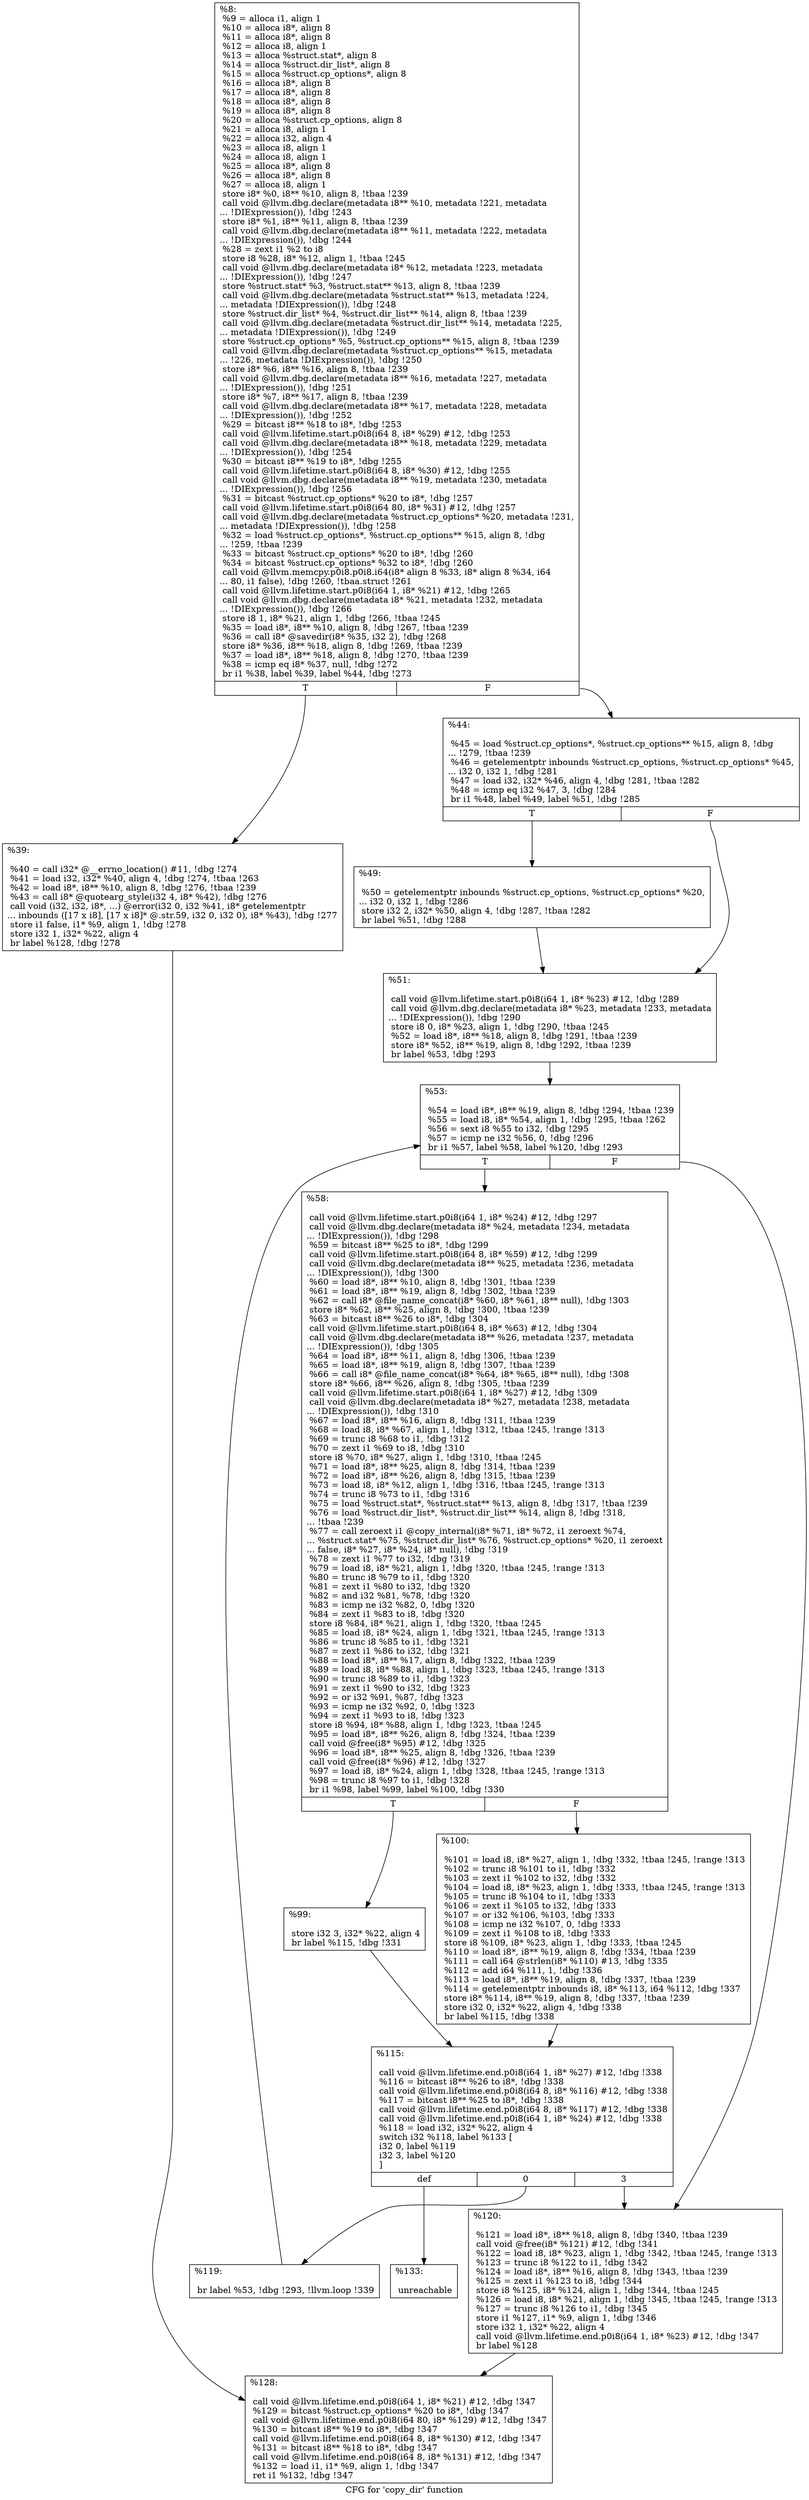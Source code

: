 digraph "CFG for 'copy_dir' function" {
	label="CFG for 'copy_dir' function";

	Node0x2612900 [shape=record,label="{%8:\l  %9 = alloca i1, align 1\l  %10 = alloca i8*, align 8\l  %11 = alloca i8*, align 8\l  %12 = alloca i8, align 1\l  %13 = alloca %struct.stat*, align 8\l  %14 = alloca %struct.dir_list*, align 8\l  %15 = alloca %struct.cp_options*, align 8\l  %16 = alloca i8*, align 8\l  %17 = alloca i8*, align 8\l  %18 = alloca i8*, align 8\l  %19 = alloca i8*, align 8\l  %20 = alloca %struct.cp_options, align 8\l  %21 = alloca i8, align 1\l  %22 = alloca i32, align 4\l  %23 = alloca i8, align 1\l  %24 = alloca i8, align 1\l  %25 = alloca i8*, align 8\l  %26 = alloca i8*, align 8\l  %27 = alloca i8, align 1\l  store i8* %0, i8** %10, align 8, !tbaa !239\l  call void @llvm.dbg.declare(metadata i8** %10, metadata !221, metadata\l... !DIExpression()), !dbg !243\l  store i8* %1, i8** %11, align 8, !tbaa !239\l  call void @llvm.dbg.declare(metadata i8** %11, metadata !222, metadata\l... !DIExpression()), !dbg !244\l  %28 = zext i1 %2 to i8\l  store i8 %28, i8* %12, align 1, !tbaa !245\l  call void @llvm.dbg.declare(metadata i8* %12, metadata !223, metadata\l... !DIExpression()), !dbg !247\l  store %struct.stat* %3, %struct.stat** %13, align 8, !tbaa !239\l  call void @llvm.dbg.declare(metadata %struct.stat** %13, metadata !224,\l... metadata !DIExpression()), !dbg !248\l  store %struct.dir_list* %4, %struct.dir_list** %14, align 8, !tbaa !239\l  call void @llvm.dbg.declare(metadata %struct.dir_list** %14, metadata !225,\l... metadata !DIExpression()), !dbg !249\l  store %struct.cp_options* %5, %struct.cp_options** %15, align 8, !tbaa !239\l  call void @llvm.dbg.declare(metadata %struct.cp_options** %15, metadata\l... !226, metadata !DIExpression()), !dbg !250\l  store i8* %6, i8** %16, align 8, !tbaa !239\l  call void @llvm.dbg.declare(metadata i8** %16, metadata !227, metadata\l... !DIExpression()), !dbg !251\l  store i8* %7, i8** %17, align 8, !tbaa !239\l  call void @llvm.dbg.declare(metadata i8** %17, metadata !228, metadata\l... !DIExpression()), !dbg !252\l  %29 = bitcast i8** %18 to i8*, !dbg !253\l  call void @llvm.lifetime.start.p0i8(i64 8, i8* %29) #12, !dbg !253\l  call void @llvm.dbg.declare(metadata i8** %18, metadata !229, metadata\l... !DIExpression()), !dbg !254\l  %30 = bitcast i8** %19 to i8*, !dbg !255\l  call void @llvm.lifetime.start.p0i8(i64 8, i8* %30) #12, !dbg !255\l  call void @llvm.dbg.declare(metadata i8** %19, metadata !230, metadata\l... !DIExpression()), !dbg !256\l  %31 = bitcast %struct.cp_options* %20 to i8*, !dbg !257\l  call void @llvm.lifetime.start.p0i8(i64 80, i8* %31) #12, !dbg !257\l  call void @llvm.dbg.declare(metadata %struct.cp_options* %20, metadata !231,\l... metadata !DIExpression()), !dbg !258\l  %32 = load %struct.cp_options*, %struct.cp_options** %15, align 8, !dbg\l... !259, !tbaa !239\l  %33 = bitcast %struct.cp_options* %20 to i8*, !dbg !260\l  %34 = bitcast %struct.cp_options* %32 to i8*, !dbg !260\l  call void @llvm.memcpy.p0i8.p0i8.i64(i8* align 8 %33, i8* align 8 %34, i64\l... 80, i1 false), !dbg !260, !tbaa.struct !261\l  call void @llvm.lifetime.start.p0i8(i64 1, i8* %21) #12, !dbg !265\l  call void @llvm.dbg.declare(metadata i8* %21, metadata !232, metadata\l... !DIExpression()), !dbg !266\l  store i8 1, i8* %21, align 1, !dbg !266, !tbaa !245\l  %35 = load i8*, i8** %10, align 8, !dbg !267, !tbaa !239\l  %36 = call i8* @savedir(i8* %35, i32 2), !dbg !268\l  store i8* %36, i8** %18, align 8, !dbg !269, !tbaa !239\l  %37 = load i8*, i8** %18, align 8, !dbg !270, !tbaa !239\l  %38 = icmp eq i8* %37, null, !dbg !272\l  br i1 %38, label %39, label %44, !dbg !273\l|{<s0>T|<s1>F}}"];
	Node0x2612900:s0 -> Node0x2614010;
	Node0x2612900:s1 -> Node0x2615c50;
	Node0x2614010 [shape=record,label="{%39:\l\l  %40 = call i32* @__errno_location() #11, !dbg !274\l  %41 = load i32, i32* %40, align 4, !dbg !274, !tbaa !263\l  %42 = load i8*, i8** %10, align 8, !dbg !276, !tbaa !239\l  %43 = call i8* @quotearg_style(i32 4, i8* %42), !dbg !276\l  call void (i32, i32, i8*, ...) @error(i32 0, i32 %41, i8* getelementptr\l... inbounds ([17 x i8], [17 x i8]* @.str.59, i32 0, i32 0), i8* %43), !dbg !277\l  store i1 false, i1* %9, align 1, !dbg !278\l  store i32 1, i32* %22, align 4\l  br label %128, !dbg !278\l}"];
	Node0x2614010 -> Node0x2615f70;
	Node0x2615c50 [shape=record,label="{%44:\l\l  %45 = load %struct.cp_options*, %struct.cp_options** %15, align 8, !dbg\l... !279, !tbaa !239\l  %46 = getelementptr inbounds %struct.cp_options, %struct.cp_options* %45,\l... i32 0, i32 1, !dbg !281\l  %47 = load i32, i32* %46, align 4, !dbg !281, !tbaa !282\l  %48 = icmp eq i32 %47, 3, !dbg !284\l  br i1 %48, label %49, label %51, !dbg !285\l|{<s0>T|<s1>F}}"];
	Node0x2615c50:s0 -> Node0x2615ca0;
	Node0x2615c50:s1 -> Node0x2615cf0;
	Node0x2615ca0 [shape=record,label="{%49:\l\l  %50 = getelementptr inbounds %struct.cp_options, %struct.cp_options* %20,\l... i32 0, i32 1, !dbg !286\l  store i32 2, i32* %50, align 4, !dbg !287, !tbaa !282\l  br label %51, !dbg !288\l}"];
	Node0x2615ca0 -> Node0x2615cf0;
	Node0x2615cf0 [shape=record,label="{%51:\l\l  call void @llvm.lifetime.start.p0i8(i64 1, i8* %23) #12, !dbg !289\l  call void @llvm.dbg.declare(metadata i8* %23, metadata !233, metadata\l... !DIExpression()), !dbg !290\l  store i8 0, i8* %23, align 1, !dbg !290, !tbaa !245\l  %52 = load i8*, i8** %18, align 8, !dbg !291, !tbaa !239\l  store i8* %52, i8** %19, align 8, !dbg !292, !tbaa !239\l  br label %53, !dbg !293\l}"];
	Node0x2615cf0 -> Node0x2615d40;
	Node0x2615d40 [shape=record,label="{%53:\l\l  %54 = load i8*, i8** %19, align 8, !dbg !294, !tbaa !239\l  %55 = load i8, i8* %54, align 1, !dbg !295, !tbaa !262\l  %56 = sext i8 %55 to i32, !dbg !295\l  %57 = icmp ne i32 %56, 0, !dbg !296\l  br i1 %57, label %58, label %120, !dbg !293\l|{<s0>T|<s1>F}}"];
	Node0x2615d40:s0 -> Node0x2615d90;
	Node0x2615d40:s1 -> Node0x2615f20;
	Node0x2615d90 [shape=record,label="{%58:\l\l  call void @llvm.lifetime.start.p0i8(i64 1, i8* %24) #12, !dbg !297\l  call void @llvm.dbg.declare(metadata i8* %24, metadata !234, metadata\l... !DIExpression()), !dbg !298\l  %59 = bitcast i8** %25 to i8*, !dbg !299\l  call void @llvm.lifetime.start.p0i8(i64 8, i8* %59) #12, !dbg !299\l  call void @llvm.dbg.declare(metadata i8** %25, metadata !236, metadata\l... !DIExpression()), !dbg !300\l  %60 = load i8*, i8** %10, align 8, !dbg !301, !tbaa !239\l  %61 = load i8*, i8** %19, align 8, !dbg !302, !tbaa !239\l  %62 = call i8* @file_name_concat(i8* %60, i8* %61, i8** null), !dbg !303\l  store i8* %62, i8** %25, align 8, !dbg !300, !tbaa !239\l  %63 = bitcast i8** %26 to i8*, !dbg !304\l  call void @llvm.lifetime.start.p0i8(i64 8, i8* %63) #12, !dbg !304\l  call void @llvm.dbg.declare(metadata i8** %26, metadata !237, metadata\l... !DIExpression()), !dbg !305\l  %64 = load i8*, i8** %11, align 8, !dbg !306, !tbaa !239\l  %65 = load i8*, i8** %19, align 8, !dbg !307, !tbaa !239\l  %66 = call i8* @file_name_concat(i8* %64, i8* %65, i8** null), !dbg !308\l  store i8* %66, i8** %26, align 8, !dbg !305, !tbaa !239\l  call void @llvm.lifetime.start.p0i8(i64 1, i8* %27) #12, !dbg !309\l  call void @llvm.dbg.declare(metadata i8* %27, metadata !238, metadata\l... !DIExpression()), !dbg !310\l  %67 = load i8*, i8** %16, align 8, !dbg !311, !tbaa !239\l  %68 = load i8, i8* %67, align 1, !dbg !312, !tbaa !245, !range !313\l  %69 = trunc i8 %68 to i1, !dbg !312\l  %70 = zext i1 %69 to i8, !dbg !310\l  store i8 %70, i8* %27, align 1, !dbg !310, !tbaa !245\l  %71 = load i8*, i8** %25, align 8, !dbg !314, !tbaa !239\l  %72 = load i8*, i8** %26, align 8, !dbg !315, !tbaa !239\l  %73 = load i8, i8* %12, align 1, !dbg !316, !tbaa !245, !range !313\l  %74 = trunc i8 %73 to i1, !dbg !316\l  %75 = load %struct.stat*, %struct.stat** %13, align 8, !dbg !317, !tbaa !239\l  %76 = load %struct.dir_list*, %struct.dir_list** %14, align 8, !dbg !318,\l... !tbaa !239\l  %77 = call zeroext i1 @copy_internal(i8* %71, i8* %72, i1 zeroext %74,\l... %struct.stat* %75, %struct.dir_list* %76, %struct.cp_options* %20, i1 zeroext\l... false, i8* %27, i8* %24, i8* null), !dbg !319\l  %78 = zext i1 %77 to i32, !dbg !319\l  %79 = load i8, i8* %21, align 1, !dbg !320, !tbaa !245, !range !313\l  %80 = trunc i8 %79 to i1, !dbg !320\l  %81 = zext i1 %80 to i32, !dbg !320\l  %82 = and i32 %81, %78, !dbg !320\l  %83 = icmp ne i32 %82, 0, !dbg !320\l  %84 = zext i1 %83 to i8, !dbg !320\l  store i8 %84, i8* %21, align 1, !dbg !320, !tbaa !245\l  %85 = load i8, i8* %24, align 1, !dbg !321, !tbaa !245, !range !313\l  %86 = trunc i8 %85 to i1, !dbg !321\l  %87 = zext i1 %86 to i32, !dbg !321\l  %88 = load i8*, i8** %17, align 8, !dbg !322, !tbaa !239\l  %89 = load i8, i8* %88, align 1, !dbg !323, !tbaa !245, !range !313\l  %90 = trunc i8 %89 to i1, !dbg !323\l  %91 = zext i1 %90 to i32, !dbg !323\l  %92 = or i32 %91, %87, !dbg !323\l  %93 = icmp ne i32 %92, 0, !dbg !323\l  %94 = zext i1 %93 to i8, !dbg !323\l  store i8 %94, i8* %88, align 1, !dbg !323, !tbaa !245\l  %95 = load i8*, i8** %26, align 8, !dbg !324, !tbaa !239\l  call void @free(i8* %95) #12, !dbg !325\l  %96 = load i8*, i8** %25, align 8, !dbg !326, !tbaa !239\l  call void @free(i8* %96) #12, !dbg !327\l  %97 = load i8, i8* %24, align 1, !dbg !328, !tbaa !245, !range !313\l  %98 = trunc i8 %97 to i1, !dbg !328\l  br i1 %98, label %99, label %100, !dbg !330\l|{<s0>T|<s1>F}}"];
	Node0x2615d90:s0 -> Node0x2615de0;
	Node0x2615d90:s1 -> Node0x2615e30;
	Node0x2615de0 [shape=record,label="{%99:\l\l  store i32 3, i32* %22, align 4\l  br label %115, !dbg !331\l}"];
	Node0x2615de0 -> Node0x2615e80;
	Node0x2615e30 [shape=record,label="{%100:\l\l  %101 = load i8, i8* %27, align 1, !dbg !332, !tbaa !245, !range !313\l  %102 = trunc i8 %101 to i1, !dbg !332\l  %103 = zext i1 %102 to i32, !dbg !332\l  %104 = load i8, i8* %23, align 1, !dbg !333, !tbaa !245, !range !313\l  %105 = trunc i8 %104 to i1, !dbg !333\l  %106 = zext i1 %105 to i32, !dbg !333\l  %107 = or i32 %106, %103, !dbg !333\l  %108 = icmp ne i32 %107, 0, !dbg !333\l  %109 = zext i1 %108 to i8, !dbg !333\l  store i8 %109, i8* %23, align 1, !dbg !333, !tbaa !245\l  %110 = load i8*, i8** %19, align 8, !dbg !334, !tbaa !239\l  %111 = call i64 @strlen(i8* %110) #13, !dbg !335\l  %112 = add i64 %111, 1, !dbg !336\l  %113 = load i8*, i8** %19, align 8, !dbg !337, !tbaa !239\l  %114 = getelementptr inbounds i8, i8* %113, i64 %112, !dbg !337\l  store i8* %114, i8** %19, align 8, !dbg !337, !tbaa !239\l  store i32 0, i32* %22, align 4, !dbg !338\l  br label %115, !dbg !338\l}"];
	Node0x2615e30 -> Node0x2615e80;
	Node0x2615e80 [shape=record,label="{%115:\l\l  call void @llvm.lifetime.end.p0i8(i64 1, i8* %27) #12, !dbg !338\l  %116 = bitcast i8** %26 to i8*, !dbg !338\l  call void @llvm.lifetime.end.p0i8(i64 8, i8* %116) #12, !dbg !338\l  %117 = bitcast i8** %25 to i8*, !dbg !338\l  call void @llvm.lifetime.end.p0i8(i64 8, i8* %117) #12, !dbg !338\l  call void @llvm.lifetime.end.p0i8(i64 1, i8* %24) #12, !dbg !338\l  %118 = load i32, i32* %22, align 4\l  switch i32 %118, label %133 [\l    i32 0, label %119\l    i32 3, label %120\l  ]\l|{<s0>def|<s1>0|<s2>3}}"];
	Node0x2615e80:s0 -> Node0x2615fc0;
	Node0x2615e80:s1 -> Node0x2615ed0;
	Node0x2615e80:s2 -> Node0x2615f20;
	Node0x2615ed0 [shape=record,label="{%119:\l\l  br label %53, !dbg !293, !llvm.loop !339\l}"];
	Node0x2615ed0 -> Node0x2615d40;
	Node0x2615f20 [shape=record,label="{%120:\l\l  %121 = load i8*, i8** %18, align 8, !dbg !340, !tbaa !239\l  call void @free(i8* %121) #12, !dbg !341\l  %122 = load i8, i8* %23, align 1, !dbg !342, !tbaa !245, !range !313\l  %123 = trunc i8 %122 to i1, !dbg !342\l  %124 = load i8*, i8** %16, align 8, !dbg !343, !tbaa !239\l  %125 = zext i1 %123 to i8, !dbg !344\l  store i8 %125, i8* %124, align 1, !dbg !344, !tbaa !245\l  %126 = load i8, i8* %21, align 1, !dbg !345, !tbaa !245, !range !313\l  %127 = trunc i8 %126 to i1, !dbg !345\l  store i1 %127, i1* %9, align 1, !dbg !346\l  store i32 1, i32* %22, align 4\l  call void @llvm.lifetime.end.p0i8(i64 1, i8* %23) #12, !dbg !347\l  br label %128\l}"];
	Node0x2615f20 -> Node0x2615f70;
	Node0x2615f70 [shape=record,label="{%128:\l\l  call void @llvm.lifetime.end.p0i8(i64 1, i8* %21) #12, !dbg !347\l  %129 = bitcast %struct.cp_options* %20 to i8*, !dbg !347\l  call void @llvm.lifetime.end.p0i8(i64 80, i8* %129) #12, !dbg !347\l  %130 = bitcast i8** %19 to i8*, !dbg !347\l  call void @llvm.lifetime.end.p0i8(i64 8, i8* %130) #12, !dbg !347\l  %131 = bitcast i8** %18 to i8*, !dbg !347\l  call void @llvm.lifetime.end.p0i8(i64 8, i8* %131) #12, !dbg !347\l  %132 = load i1, i1* %9, align 1, !dbg !347\l  ret i1 %132, !dbg !347\l}"];
	Node0x2615fc0 [shape=record,label="{%133:\l\l  unreachable\l}"];
}
